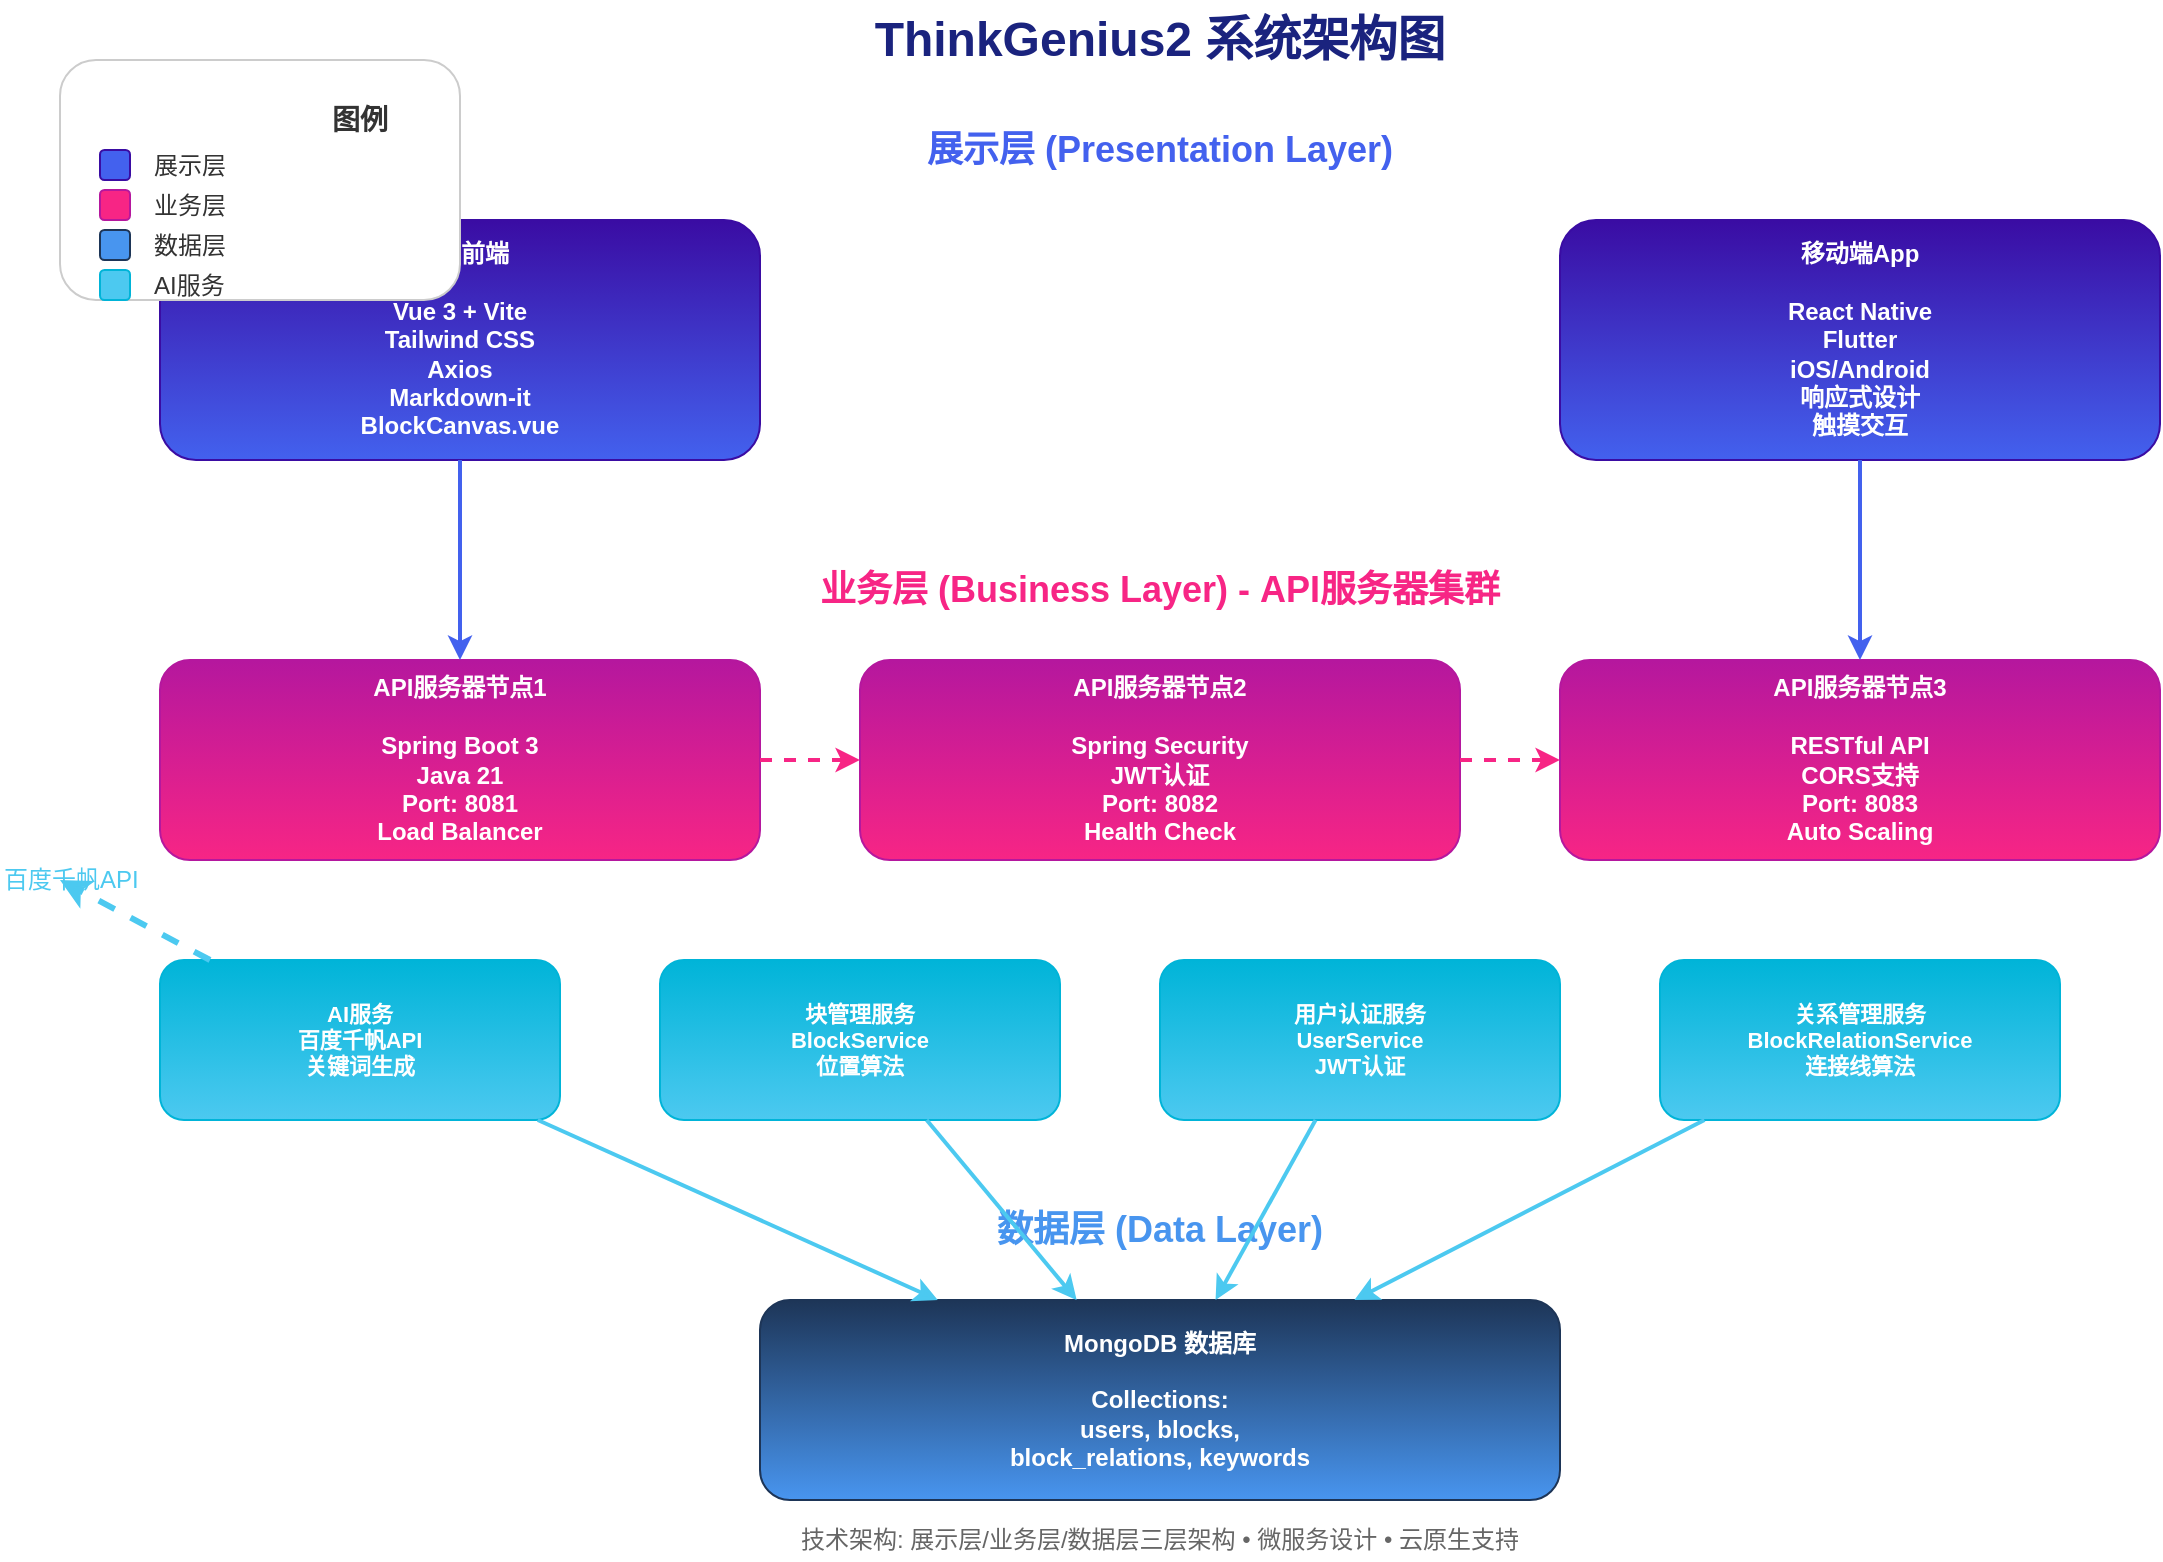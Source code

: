 <mxfile version="22.1.16" type="device">
  <diagram name="ThinkGenius2-Architecture" id="architecture-diagram">
    <mxGraphModel dx="1422" dy="794" grid="1" gridSize="10" guides="1" tooltips="1" connect="1" arrows="1" fold="1" page="1" pageScale="1" pageWidth="1200" pageHeight="800" math="0" shadow="0">
      <root>
        <mxCell id="0" />
        <mxCell id="1" parent="0" />
        
        <!-- 背景和标题 -->
        <mxCell id="title" value="ThinkGenius2 系统架构图" style="text;html=1;strokeColor=none;fillColor=none;align=center;verticalAlign=middle;whiteSpace=wrap;rounded=0;fontSize=24;fontStyle=1;fontColor=#1a237e;" vertex="1" parent="1">
          <mxGeometry x="400" y="20" width="400" height="40" as="geometry" />
        </mxCell>
        
        <!-- 展示层标题 -->
        <mxCell id="presentation-title" value="展示层 (Presentation Layer)" style="text;html=1;strokeColor=none;fillColor=none;align=center;verticalAlign=middle;whiteSpace=wrap;rounded=0;fontSize=18;fontStyle=1;fontColor=#4361ee;" vertex="1" parent="1">
          <mxGeometry x="450" y="80" width="300" height="30" as="geometry" />
        </mxCell>
        
        <!-- Web前端 -->
        <mxCell id="web-frontend" value="Web前端&#xa;&#xa;Vue 3 + Vite&#xa;Tailwind CSS&#xa;Axios&#xa;Markdown-it&#xa;BlockCanvas.vue" style="rounded=1;whiteSpace=wrap;html=1;fillColor=#4361ee;strokeColor=#3a0ca3;fontColor=#ffffff;fontSize=12;fontStyle=1;gradientColor=#3a0ca3;gradientDirection=north;" vertex="1" parent="1">
          <mxGeometry x="100" y="130" width="300" height="120" as="geometry" />
        </mxCell>
        
        <!-- 移动端App -->
        <mxCell id="mobile-app" value="移动端App&#xa;&#xa;React Native&#xa;Flutter&#xa;iOS/Android&#xa;响应式设计&#xa;触摸交互" style="rounded=1;whiteSpace=wrap;html=1;fillColor=#4361ee;strokeColor=#3a0ca3;fontColor=#ffffff;fontSize=12;fontStyle=1;gradientColor=#3a0ca3;gradientDirection=north;" vertex="1" parent="1">
          <mxGeometry x="800" y="130" width="300" height="120" as="geometry" />
        </mxCell>
        
        <!-- 业务层标题 -->
        <mxCell id="business-title" value="业务层 (Business Layer) - API服务器集群" style="text;html=1;strokeColor=none;fillColor=none;align=center;verticalAlign=middle;whiteSpace=wrap;rounded=0;fontSize=18;fontStyle=1;fontColor=#f72585;" vertex="1" parent="1">
          <mxGeometry x="350" y="300" width="500" height="30" as="geometry" />
        </mxCell>
        
        <!-- API服务器节点1 -->
        <mxCell id="api-server-1" value="API服务器节点1&#xa;&#xa;Spring Boot 3&#xa;Java 21&#xa;Port: 8081&#xa;Load Balancer" style="rounded=1;whiteSpace=wrap;html=1;fillColor=#f72585;strokeColor=#b5179e;fontColor=#ffffff;fontSize=12;fontStyle=1;gradientColor=#b5179e;gradientDirection=north;" vertex="1" parent="1">
          <mxGeometry x="100" y="350" width="300" height="100" as="geometry" />
        </mxCell>
        
        <!-- API服务器节点2 -->
        <mxCell id="api-server-2" value="API服务器节点2&#xa;&#xa;Spring Security&#xa;JWT认证&#xa;Port: 8082&#xa;Health Check" style="rounded=1;whiteSpace=wrap;html=1;fillColor=#f72585;strokeColor=#b5179e;fontColor=#ffffff;fontSize=12;fontStyle=1;gradientColor=#b5179e;gradientDirection=north;" vertex="1" parent="1">
          <mxGeometry x="450" y="350" width="300" height="100" as="geometry" />
        </mxCell>
        
        <!-- API服务器节点3 -->
        <mxCell id="api-server-3" value="API服务器节点3&#xa;&#xa;RESTful API&#xa;CORS支持&#xa;Port: 8083&#xa;Auto Scaling" style="rounded=1;whiteSpace=wrap;html=1;fillColor=#f72585;strokeColor=#b5179e;fontColor=#ffffff;fontSize=12;fontStyle=1;gradientColor=#b5179e;gradientDirection=north;" vertex="1" parent="1">
          <mxGeometry x="800" y="350" width="300" height="100" as="geometry" />
        </mxCell>
        
        <!-- 核心服务模块 -->
        <mxCell id="ai-service" value="AI服务&#xa;百度千帆API&#xa;关键词生成" style="rounded=1;whiteSpace=wrap;html=1;fillColor=#4cc9f0;strokeColor=#00b4d8;fontColor=#ffffff;fontSize=11;fontStyle=1;gradientColor=#00b4d8;gradientDirection=north;" vertex="1" parent="1">
          <mxGeometry x="100" y="500" width="200" height="80" as="geometry" />
        </mxCell>
        
        <mxCell id="block-service" value="块管理服务&#xa;BlockService&#xa;位置算法" style="rounded=1;whiteSpace=wrap;html=1;fillColor=#4cc9f0;strokeColor=#00b4d8;fontColor=#ffffff;fontSize=11;fontStyle=1;gradientColor=#00b4d8;gradientDirection=north;" vertex="1" parent="1">
          <mxGeometry x="350" y="500" width="200" height="80" as="geometry" />
        </mxCell>
        
        <mxCell id="user-service" value="用户认证服务&#xa;UserService&#xa;JWT认证" style="rounded=1;whiteSpace=wrap;html=1;fillColor=#4cc9f0;strokeColor=#00b4d8;fontColor=#ffffff;fontSize=11;fontStyle=1;gradientColor=#00b4d8;gradientDirection=north;" vertex="1" parent="1">
          <mxGeometry x="600" y="500" width="200" height="80" as="geometry" />
        </mxCell>
        
        <mxCell id="relation-service" value="关系管理服务&#xa;BlockRelationService&#xa;连接线算法" style="rounded=1;whiteSpace=wrap;html=1;fillColor=#4cc9f0;strokeColor=#00b4d8;fontColor=#ffffff;fontSize=11;fontStyle=1;gradientColor=#00b4d8;gradientDirection=north;" vertex="1" parent="1">
          <mxGeometry x="850" y="500" width="200" height="80" as="geometry" />
        </mxCell>
        
        <!-- 数据层标题 -->
        <mxCell id="data-title" value="数据层 (Data Layer)" style="text;html=1;strokeColor=none;fillColor=none;align=center;verticalAlign=middle;whiteSpace=wrap;rounded=0;fontSize=18;fontStyle=1;fontColor=#4895ef;" vertex="1" parent="1">
          <mxGeometry x="450" y="620" width="300" height="30" as="geometry" />
        </mxCell>
        
        <!-- MongoDB数据库 -->
        <mxCell id="mongodb" value="MongoDB 数据库&#xa;&#xa;Collections:&#xa;users, blocks,&#xa;block_relations, keywords" style="rounded=1;whiteSpace=wrap;html=1;fillColor=#4895ef;strokeColor=#1d3557;fontColor=#ffffff;fontSize=12;fontStyle=1;gradientColor=#1d3557;gradientDirection=north;" vertex="1" parent="1">
          <mxGeometry x="400" y="670" width="400" height="100" as="geometry" />
        </mxCell>
        
        <!-- 连接线 -->
        <!-- 前端到API服务器的连接 -->
        <mxCell id="web-to-api" value="" style="endArrow=classic;html=1;rounded=0;strokeWidth=2;strokeColor=#4361ee;" edge="1" parent="1" source="web-frontend" target="api-server-1">
          <mxGeometry width="50" height="50" relative="1" as="geometry">
            <mxPoint x="250" y="250" as="sourcePoint" />
            <mxPoint x="250" y="350" as="targetPoint" />
          </mxGeometry>
        </mxCell>
        
        <mxCell id="mobile-to-api" value="" style="endArrow=classic;html=1;rounded=0;strokeWidth=2;strokeColor=#4361ee;" edge="1" parent="1" source="mobile-app" target="api-server-3">
          <mxGeometry width="50" height="50" relative="1" as="geometry">
            <mxPoint x="950" y="250" as="sourcePoint" />
            <mxPoint x="950" y="350" as="targetPoint" />
          </mxGeometry>
        </mxCell>
        
        <!-- API服务器之间的负载均衡连接 -->
        <mxCell id="lb-1-2" value="" style="endArrow=classic;html=1;rounded=0;strokeWidth=2;strokeColor=#f72585;dashed=1;" edge="1" parent="1" source="api-server-1" target="api-server-2">
          <mxGeometry width="50" height="50" relative="1" as="geometry">
            <mxPoint x="400" y="400" as="sourcePoint" />
            <mxPoint x="450" y="400" as="targetPoint" />
          </mxGeometry>
        </mxCell>
        
        <mxCell id="lb-2-3" value="" style="endArrow=classic;html=1;rounded=0;strokeWidth=2;strokeColor=#f72585;dashed=1;" edge="1" parent="1" source="api-server-2" target="api-server-3">
          <mxGeometry width="50" height="50" relative="1" as="geometry">
            <mxPoint x="750" y="400" as="sourcePoint" />
            <mxPoint x="800" y="400" as="targetPoint" />
          </mxGeometry>
        </mxCell>
        
        <!-- 服务模块到数据库的连接 -->
        <mxCell id="ai-to-db" value="" style="endArrow=classic;html=1;rounded=0;strokeWidth=2;strokeColor=#4cc9f0;" edge="1" parent="1" source="ai-service" target="mongodb">
          <mxGeometry width="50" height="50" relative="1" as="geometry">
            <mxPoint x="200" y="580" as="sourcePoint" />
            <mxPoint x="500" y="670" as="targetPoint" />
          </mxGeometry>
        </mxCell>
        
        <mxCell id="block-to-db" value="" style="endArrow=classic;html=1;rounded=0;strokeWidth=2;strokeColor=#4cc9f0;" edge="1" parent="1" source="block-service" target="mongodb">
          <mxGeometry width="50" height="50" relative="1" as="geometry">
            <mxPoint x="450" y="580" as="sourcePoint" />
            <mxPoint x="550" y="670" as="targetPoint" />
          </mxGeometry>
        </mxCell>
        
        <mxCell id="user-to-db" value="" style="endArrow=classic;html=1;rounded=0;strokeWidth=2;strokeColor=#4cc9f0;" edge="1" parent="1" source="user-service" target="mongodb">
          <mxGeometry width="50" height="50" relative="1" as="geometry">
            <mxPoint x="700" y="580" as="sourcePoint" />
            <mxPoint x="600" y="670" as="targetPoint" />
          </mxGeometry>
        </mxCell>
        
        <mxCell id="relation-to-db" value="" style="endArrow=classic;html=1;rounded=0;strokeWidth=2;strokeColor=#4cc9f0;" edge="1" parent="1" source="relation-service" target="mongodb">
          <mxGeometry width="50" height="50" relative="1" as="geometry">
            <mxPoint x="950" y="580" as="sourcePoint" />
            <mxPoint x="650" y="670" as="targetPoint" />
          </mxGeometry>
        </mxCell>
        
        <!-- 外部AI服务连接 -->
        <mxCell id="external-ai" value="" style="endArrow=classic;html=1;rounded=0;strokeWidth=3;strokeColor=#4cc9f0;dashed=1;" edge="1" parent="1" source="ai-service" target="">
          <mxGeometry width="50" height="50" relative="1" as="geometry">
            <mxPoint x="100" y="500" as="sourcePoint" />
            <mxPoint x="50" y="460" as="targetPoint" />
          </mxGeometry>
        </mxCell>
        
        <mxCell id="external-ai-label" value="百度千帆API" style="text;html=1;strokeColor=none;fillColor=none;align=left;verticalAlign=middle;whiteSpace=wrap;rounded=0;fontSize=12;fontColor=#4cc9f0;" vertex="1" parent="1">
          <mxGeometry x="20" y="450" width="100" height="20" as="geometry" />
        </mxCell>
        
        <!-- 图例 -->
        <mxCell id="legend-bg" value="" style="rounded=1;whiteSpace=wrap;html=1;fillColor=#ffffff;strokeColor=#cccccc;strokeWidth=1;" vertex="1" parent="1">
          <mxGeometry x="50" y="50" width="200" height="120" as="geometry" />
        </mxCell>
        
        <mxCell id="legend-title" value="图例" style="text;html=1;strokeColor=none;fillColor=none;align=center;verticalAlign=middle;whiteSpace=wrap;rounded=0;fontSize=14;fontStyle=1;fontColor=#333333;" vertex="1" parent="1">
          <mxGeometry x="150" y="70" width="100" height="20" as="geometry" />
        </mxCell>
        
        <mxCell id="legend-presentation" value="" style="rounded=1;whiteSpace=wrap;html=1;fillColor=#4361ee;strokeColor=#3a0ca3;" vertex="1" parent="1">
          <mxGeometry x="70" y="95" width="15" height="15" as="geometry" />
        </mxCell>
        
        <mxCell id="legend-presentation-text" value="展示层" style="text;html=1;strokeColor=none;fillColor=none;align=left;verticalAlign=middle;whiteSpace=wrap;rounded=0;fontSize=12;fontColor=#333333;" vertex="1" parent="1">
          <mxGeometry x="95" y="95" width="60" height="15" as="geometry" />
        </mxCell>
        
        <mxCell id="legend-business" value="" style="rounded=1;whiteSpace=wrap;html=1;fillColor=#f72585;strokeColor=#b5179e;" vertex="1" parent="1">
          <mxGeometry x="70" y="115" width="15" height="15" as="geometry" />
        </mxCell>
        
        <mxCell id="legend-business-text" value="业务层" style="text;html=1;strokeColor=none;fillColor=none;align=left;verticalAlign=middle;whiteSpace=wrap;rounded=0;fontSize=12;fontColor=#333333;" vertex="1" parent="1">
          <mxGeometry x="95" y="115" width="60" height="15" as="geometry" />
        </mxCell>
        
        <mxCell id="legend-data" value="" style="rounded=1;whiteSpace=wrap;html=1;fillColor=#4895ef;strokeColor=#1d3557;" vertex="1" parent="1">
          <mxGeometry x="70" y="135" width="15" height="15" as="geometry" />
        </mxCell>
        
        <mxCell id="legend-data-text" value="数据层" style="text;html=1;strokeColor=none;fillColor=none;align=left;verticalAlign=middle;whiteSpace=wrap;rounded=0;fontSize=12;fontColor=#333333;" vertex="1" parent="1">
          <mxGeometry x="95" y="135" width="60" height="15" as="geometry" />
        </mxCell>
        
        <mxCell id="legend-ai" value="" style="rounded=1;whiteSpace=wrap;html=1;fillColor=#4cc9f0;strokeColor=#00b4d8;" vertex="1" parent="1">
          <mxGeometry x="70" y="155" width="15" height="15" as="geometry" />
        </mxCell>
        
        <mxCell id="legend-ai-text" value="AI服务" style="text;html=1;strokeColor=none;fillColor=none;align=left;verticalAlign=middle;whiteSpace=wrap;rounded=0;fontSize=12;fontColor=#333333;" vertex="1" parent="1">
          <mxGeometry x="95" y="155" width="60" height="15" as="geometry" />
        </mxCell>
        
        <!-- 技术栈说明 -->
        <mxCell id="tech-stack" value="技术架构: 展示层/业务层/数据层三层架构 • 微服务设计 • 云原生支持" style="text;html=1;strokeColor=none;fillColor=none;align=center;verticalAlign=middle;whiteSpace=wrap;rounded=0;fontSize=12;fontColor=#666666;" vertex="1" parent="1">
          <mxGeometry x="300" y="780" width="600" height="20" as="geometry" />
        </mxCell>
        
      </root>
    </mxGraphModel>
  </diagram>
</mxfile> 
